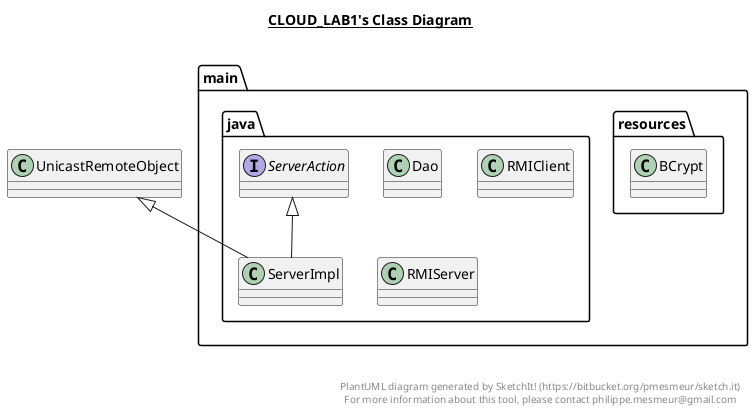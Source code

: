@startuml

title __CLOUD_LAB1's Class Diagram__\n

  package main.resources {
    class BCrypt {
    }
  }
  

  package main.java {
    class Dao {
    }
  }
  

  package main.java {
    class RMIClient {
    }
  }
  

  package main.java {
    class RMIServer {
    }
  }
  

  package main.java {
    interface ServerAction {
    }
  }
  

  package main.java {
    class ServerImpl {
    }
  }
  

  ServerImpl -up-|> ServerAction
  ServerImpl -up-|> UnicastRemoteObject


right footer


PlantUML diagram generated by SketchIt! (https://bitbucket.org/pmesmeur/sketch.it)
For more information about this tool, please contact philippe.mesmeur@gmail.com
endfooter

@enduml
